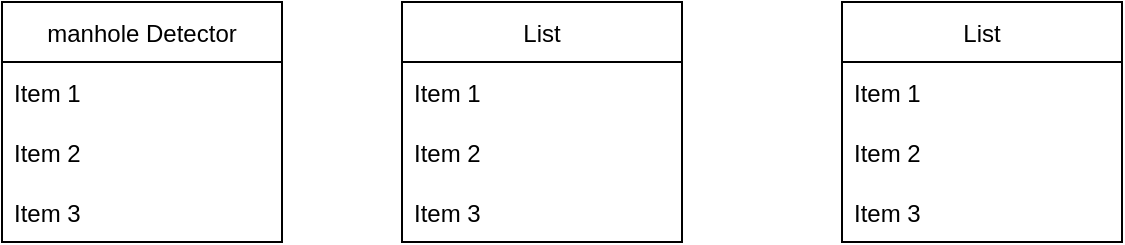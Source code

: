 <mxfile version="20.4.0" type="github">
  <diagram name="Page-1" id="9f46799a-70d6-7492-0946-bef42562c5a5">
    <mxGraphModel dx="1038" dy="579" grid="1" gridSize="10" guides="1" tooltips="1" connect="1" arrows="1" fold="1" page="1" pageScale="1" pageWidth="1100" pageHeight="850" background="none" math="0" shadow="0">
      <root>
        <mxCell id="0" />
        <mxCell id="1" parent="0" />
        <mxCell id="DuOYHpPOITpK8MxlzqWn-2" value="manhole Detector" style="swimlane;fontStyle=0;childLayout=stackLayout;horizontal=1;startSize=30;horizontalStack=0;resizeParent=1;resizeParentMax=0;resizeLast=0;collapsible=1;marginBottom=0;" vertex="1" parent="1">
          <mxGeometry x="270" y="520" width="140" height="120" as="geometry" />
        </mxCell>
        <mxCell id="DuOYHpPOITpK8MxlzqWn-3" value="Item 1" style="text;strokeColor=none;fillColor=none;align=left;verticalAlign=middle;spacingLeft=4;spacingRight=4;overflow=hidden;points=[[0,0.5],[1,0.5]];portConstraint=eastwest;rotatable=0;" vertex="1" parent="DuOYHpPOITpK8MxlzqWn-2">
          <mxGeometry y="30" width="140" height="30" as="geometry" />
        </mxCell>
        <mxCell id="DuOYHpPOITpK8MxlzqWn-4" value="Item 2" style="text;strokeColor=none;fillColor=none;align=left;verticalAlign=middle;spacingLeft=4;spacingRight=4;overflow=hidden;points=[[0,0.5],[1,0.5]];portConstraint=eastwest;rotatable=0;" vertex="1" parent="DuOYHpPOITpK8MxlzqWn-2">
          <mxGeometry y="60" width="140" height="30" as="geometry" />
        </mxCell>
        <mxCell id="DuOYHpPOITpK8MxlzqWn-5" value="Item 3" style="text;strokeColor=none;fillColor=none;align=left;verticalAlign=middle;spacingLeft=4;spacingRight=4;overflow=hidden;points=[[0,0.5],[1,0.5]];portConstraint=eastwest;rotatable=0;" vertex="1" parent="DuOYHpPOITpK8MxlzqWn-2">
          <mxGeometry y="90" width="140" height="30" as="geometry" />
        </mxCell>
        <mxCell id="DuOYHpPOITpK8MxlzqWn-6" value="List" style="swimlane;fontStyle=0;childLayout=stackLayout;horizontal=1;startSize=30;horizontalStack=0;resizeParent=1;resizeParentMax=0;resizeLast=0;collapsible=1;marginBottom=0;" vertex="1" parent="1">
          <mxGeometry x="470" y="520" width="140" height="120" as="geometry" />
        </mxCell>
        <mxCell id="DuOYHpPOITpK8MxlzqWn-7" value="Item 1" style="text;strokeColor=none;fillColor=none;align=left;verticalAlign=middle;spacingLeft=4;spacingRight=4;overflow=hidden;points=[[0,0.5],[1,0.5]];portConstraint=eastwest;rotatable=0;" vertex="1" parent="DuOYHpPOITpK8MxlzqWn-6">
          <mxGeometry y="30" width="140" height="30" as="geometry" />
        </mxCell>
        <mxCell id="DuOYHpPOITpK8MxlzqWn-8" value="Item 2" style="text;strokeColor=none;fillColor=none;align=left;verticalAlign=middle;spacingLeft=4;spacingRight=4;overflow=hidden;points=[[0,0.5],[1,0.5]];portConstraint=eastwest;rotatable=0;" vertex="1" parent="DuOYHpPOITpK8MxlzqWn-6">
          <mxGeometry y="60" width="140" height="30" as="geometry" />
        </mxCell>
        <mxCell id="DuOYHpPOITpK8MxlzqWn-9" value="Item 3" style="text;strokeColor=none;fillColor=none;align=left;verticalAlign=middle;spacingLeft=4;spacingRight=4;overflow=hidden;points=[[0,0.5],[1,0.5]];portConstraint=eastwest;rotatable=0;" vertex="1" parent="DuOYHpPOITpK8MxlzqWn-6">
          <mxGeometry y="90" width="140" height="30" as="geometry" />
        </mxCell>
        <mxCell id="DuOYHpPOITpK8MxlzqWn-10" value="List" style="swimlane;fontStyle=0;childLayout=stackLayout;horizontal=1;startSize=30;horizontalStack=0;resizeParent=1;resizeParentMax=0;resizeLast=0;collapsible=1;marginBottom=0;" vertex="1" parent="1">
          <mxGeometry x="690" y="520" width="140" height="120" as="geometry" />
        </mxCell>
        <mxCell id="DuOYHpPOITpK8MxlzqWn-11" value="Item 1" style="text;strokeColor=none;fillColor=none;align=left;verticalAlign=middle;spacingLeft=4;spacingRight=4;overflow=hidden;points=[[0,0.5],[1,0.5]];portConstraint=eastwest;rotatable=0;" vertex="1" parent="DuOYHpPOITpK8MxlzqWn-10">
          <mxGeometry y="30" width="140" height="30" as="geometry" />
        </mxCell>
        <mxCell id="DuOYHpPOITpK8MxlzqWn-12" value="Item 2" style="text;strokeColor=none;fillColor=none;align=left;verticalAlign=middle;spacingLeft=4;spacingRight=4;overflow=hidden;points=[[0,0.5],[1,0.5]];portConstraint=eastwest;rotatable=0;" vertex="1" parent="DuOYHpPOITpK8MxlzqWn-10">
          <mxGeometry y="60" width="140" height="30" as="geometry" />
        </mxCell>
        <mxCell id="DuOYHpPOITpK8MxlzqWn-13" value="Item 3" style="text;strokeColor=none;fillColor=none;align=left;verticalAlign=middle;spacingLeft=4;spacingRight=4;overflow=hidden;points=[[0,0.5],[1,0.5]];portConstraint=eastwest;rotatable=0;" vertex="1" parent="DuOYHpPOITpK8MxlzqWn-10">
          <mxGeometry y="90" width="140" height="30" as="geometry" />
        </mxCell>
      </root>
    </mxGraphModel>
  </diagram>
</mxfile>

